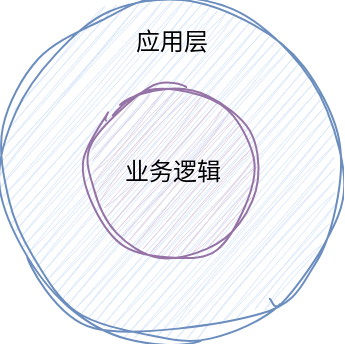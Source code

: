 <mxfile version="24.7.7">
  <diagram name="Page-1" id="D0yitoSqP1dPm0VC_xCv">
    <mxGraphModel dx="1348" dy="474" grid="1" gridSize="10" guides="1" tooltips="1" connect="1" arrows="1" fold="1" page="1" pageScale="1" pageWidth="850" pageHeight="1100" math="0" shadow="0">
      <root>
        <mxCell id="0" />
        <mxCell id="1" parent="0" />
        <mxCell id="-jYUmOvEF8XYk1fg6gca-1" value="&lt;font face=&quot;Helvetica&quot;&gt;应用层&lt;/font&gt;" style="ellipse;whiteSpace=wrap;html=1;aspect=fixed;verticalAlign=top;fillColor=#dae8fc;strokeColor=#6c8ebf;horizontal=1;spacingTop=6;direction=west;sketch=1;curveFitting=1;jiggle=2;fontFamily=Helvetica;" parent="1" vertex="1">
          <mxGeometry x="340" y="185" width="170" height="170" as="geometry" />
        </mxCell>
        <mxCell id="-jYUmOvEF8XYk1fg6gca-2" value="业务逻辑" style="ellipse;whiteSpace=wrap;html=1;aspect=fixed;fillColor=#e1d5e7;strokeColor=#9673a6;sketch=1;curveFitting=1;jiggle=2;" parent="1" vertex="1">
          <mxGeometry x="383" y="227.5" width="85" height="85" as="geometry" />
        </mxCell>
      </root>
    </mxGraphModel>
  </diagram>
</mxfile>
